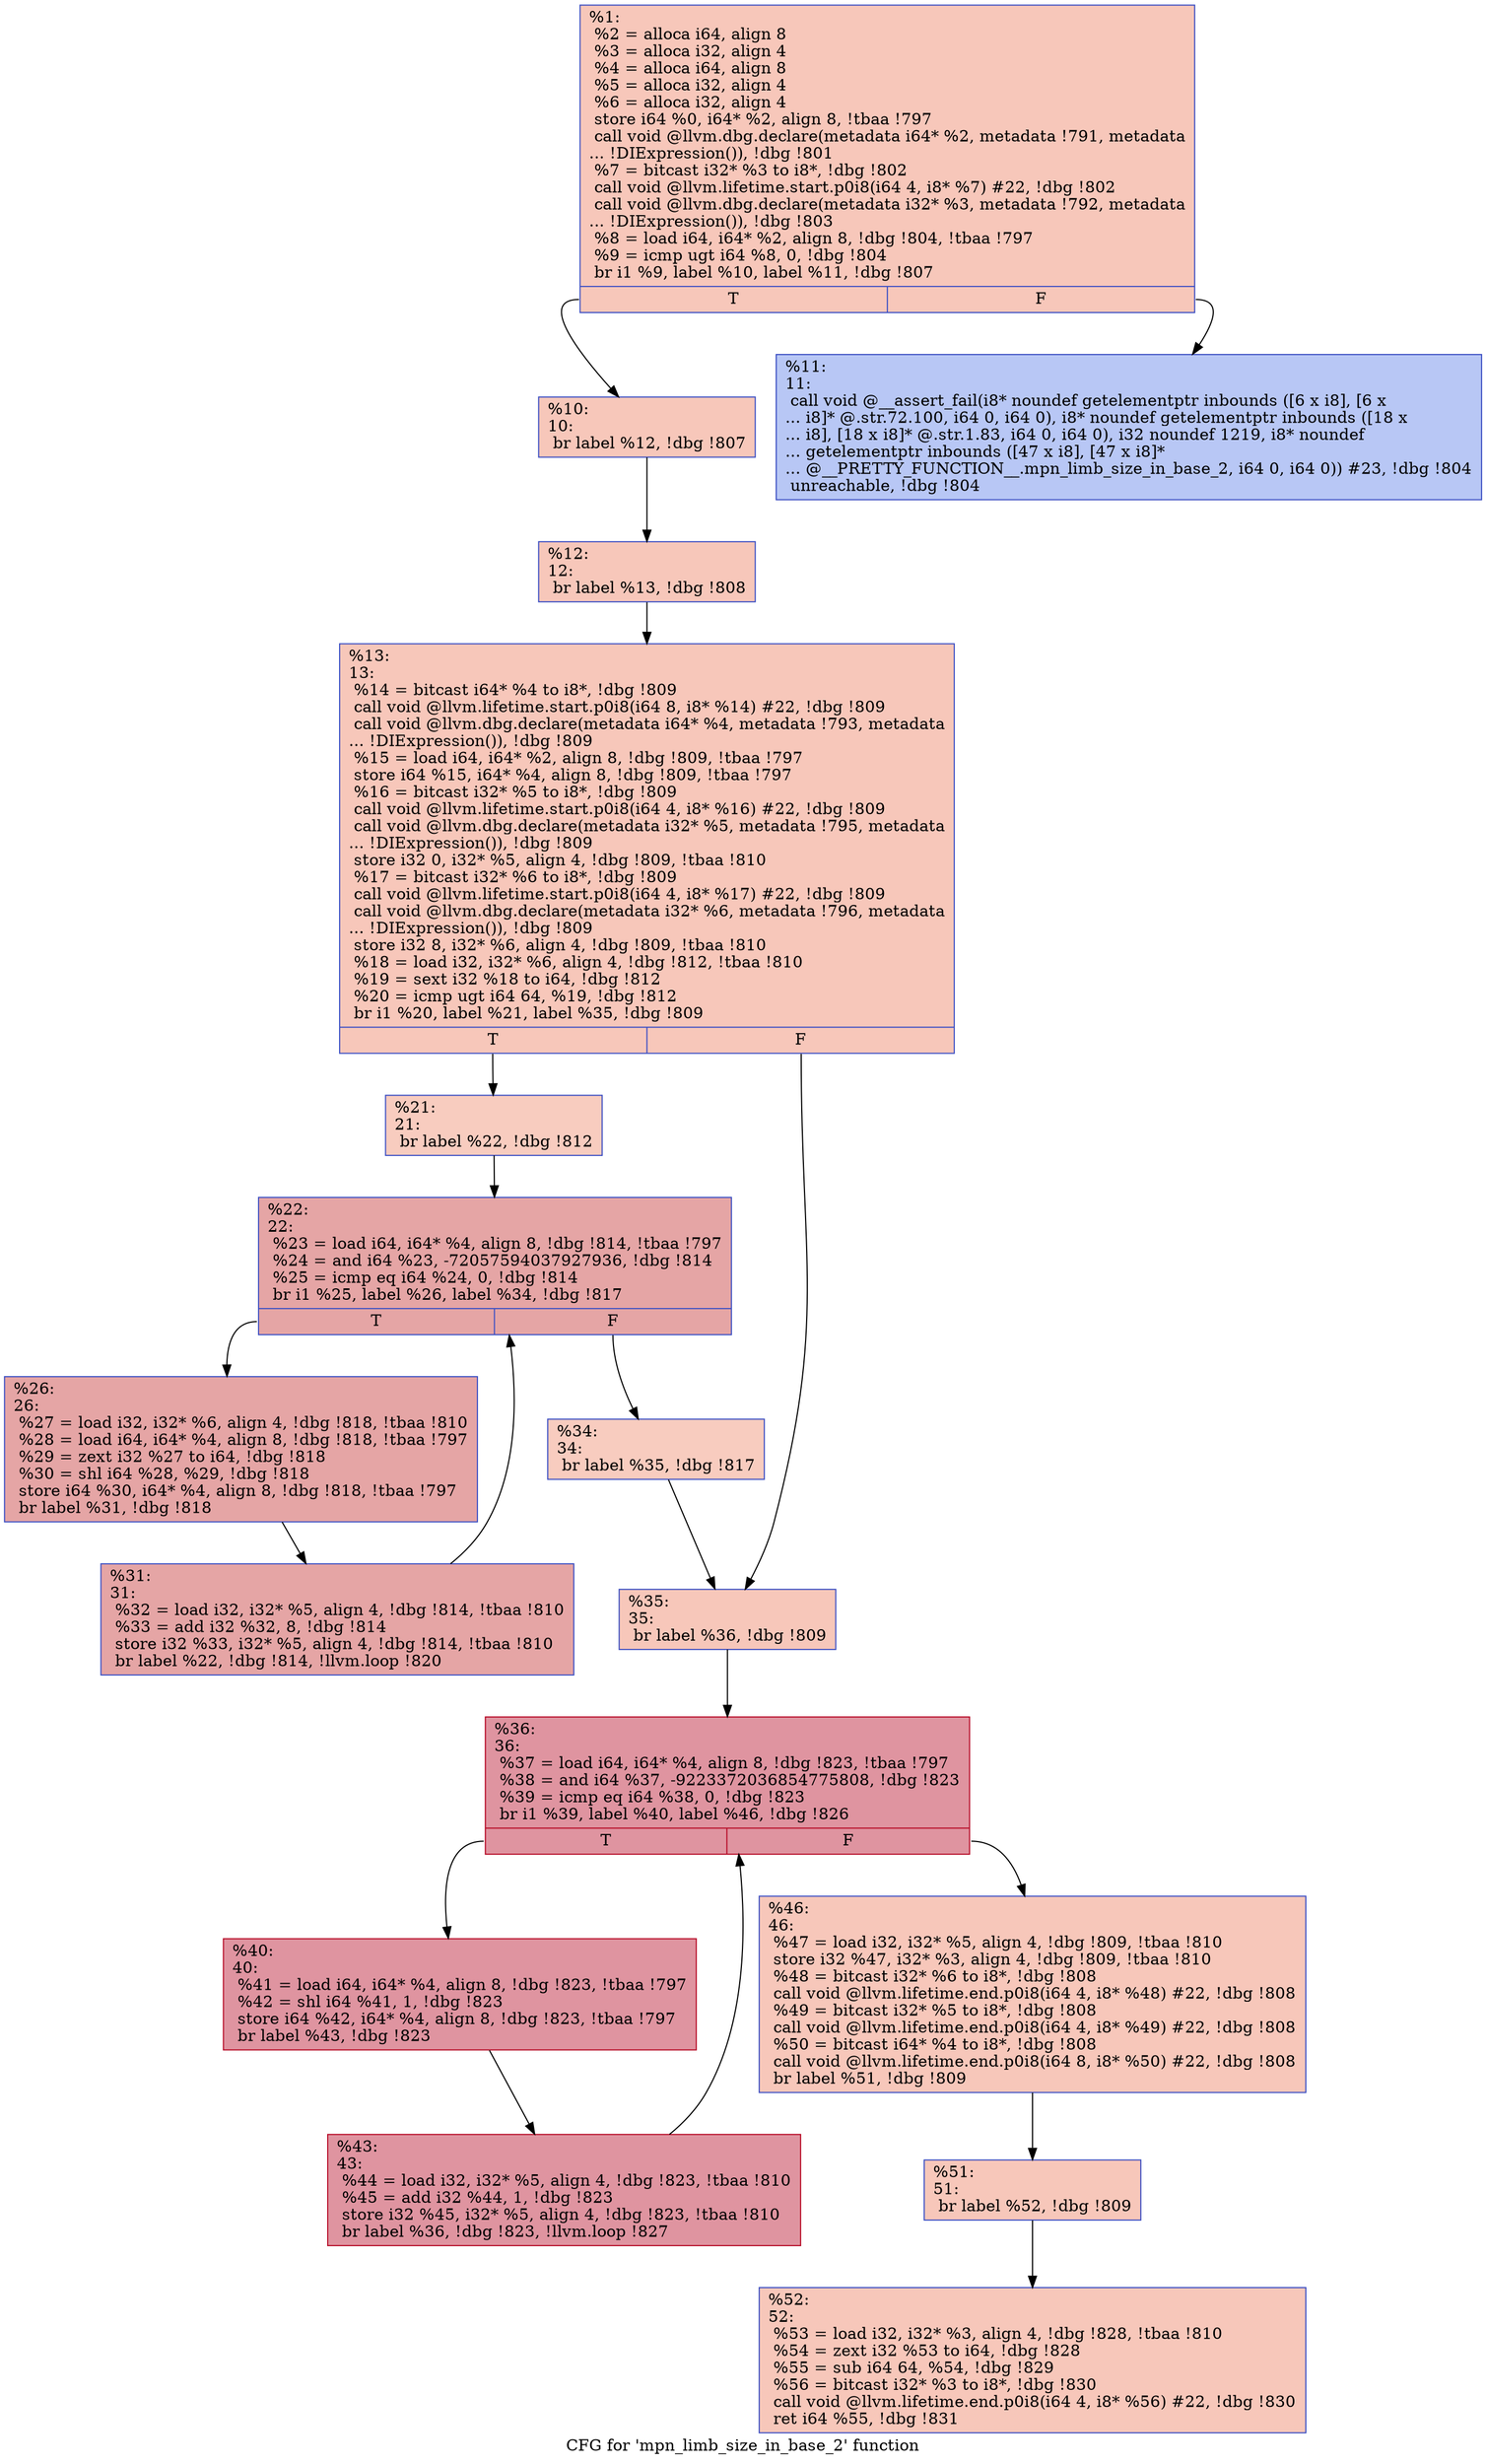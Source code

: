 digraph "CFG for 'mpn_limb_size_in_base_2' function" {
	label="CFG for 'mpn_limb_size_in_base_2' function";

	Node0x25c23f0 [shape=record,color="#3d50c3ff", style=filled, fillcolor="#ec7f6370",label="{%1:\l  %2 = alloca i64, align 8\l  %3 = alloca i32, align 4\l  %4 = alloca i64, align 8\l  %5 = alloca i32, align 4\l  %6 = alloca i32, align 4\l  store i64 %0, i64* %2, align 8, !tbaa !797\l  call void @llvm.dbg.declare(metadata i64* %2, metadata !791, metadata\l... !DIExpression()), !dbg !801\l  %7 = bitcast i32* %3 to i8*, !dbg !802\l  call void @llvm.lifetime.start.p0i8(i64 4, i8* %7) #22, !dbg !802\l  call void @llvm.dbg.declare(metadata i32* %3, metadata !792, metadata\l... !DIExpression()), !dbg !803\l  %8 = load i64, i64* %2, align 8, !dbg !804, !tbaa !797\l  %9 = icmp ugt i64 %8, 0, !dbg !804\l  br i1 %9, label %10, label %11, !dbg !807\l|{<s0>T|<s1>F}}"];
	Node0x25c23f0:s0 -> Node0x25c24d0;
	Node0x25c23f0:s1 -> Node0x25c2520;
	Node0x25c24d0 [shape=record,color="#3d50c3ff", style=filled, fillcolor="#ec7f6370",label="{%10:\l10:                                               \l  br label %12, !dbg !807\l}"];
	Node0x25c24d0 -> Node0x25c2570;
	Node0x25c2520 [shape=record,color="#3d50c3ff", style=filled, fillcolor="#5f7fe870",label="{%11:\l11:                                               \l  call void @__assert_fail(i8* noundef getelementptr inbounds ([6 x i8], [6 x\l... i8]* @.str.72.100, i64 0, i64 0), i8* noundef getelementptr inbounds ([18 x\l... i8], [18 x i8]* @.str.1.83, i64 0, i64 0), i32 noundef 1219, i8* noundef\l... getelementptr inbounds ([47 x i8], [47 x i8]*\l... @__PRETTY_FUNCTION__.mpn_limb_size_in_base_2, i64 0, i64 0)) #23, !dbg !804\l  unreachable, !dbg !804\l}"];
	Node0x25c2570 [shape=record,color="#3d50c3ff", style=filled, fillcolor="#ec7f6370",label="{%12:\l12:                                               \l  br label %13, !dbg !808\l}"];
	Node0x25c2570 -> Node0x25c25c0;
	Node0x25c25c0 [shape=record,color="#3d50c3ff", style=filled, fillcolor="#ec7f6370",label="{%13:\l13:                                               \l  %14 = bitcast i64* %4 to i8*, !dbg !809\l  call void @llvm.lifetime.start.p0i8(i64 8, i8* %14) #22, !dbg !809\l  call void @llvm.dbg.declare(metadata i64* %4, metadata !793, metadata\l... !DIExpression()), !dbg !809\l  %15 = load i64, i64* %2, align 8, !dbg !809, !tbaa !797\l  store i64 %15, i64* %4, align 8, !dbg !809, !tbaa !797\l  %16 = bitcast i32* %5 to i8*, !dbg !809\l  call void @llvm.lifetime.start.p0i8(i64 4, i8* %16) #22, !dbg !809\l  call void @llvm.dbg.declare(metadata i32* %5, metadata !795, metadata\l... !DIExpression()), !dbg !809\l  store i32 0, i32* %5, align 4, !dbg !809, !tbaa !810\l  %17 = bitcast i32* %6 to i8*, !dbg !809\l  call void @llvm.lifetime.start.p0i8(i64 4, i8* %17) #22, !dbg !809\l  call void @llvm.dbg.declare(metadata i32* %6, metadata !796, metadata\l... !DIExpression()), !dbg !809\l  store i32 8, i32* %6, align 4, !dbg !809, !tbaa !810\l  %18 = load i32, i32* %6, align 4, !dbg !812, !tbaa !810\l  %19 = sext i32 %18 to i64, !dbg !812\l  %20 = icmp ugt i64 64, %19, !dbg !812\l  br i1 %20, label %21, label %35, !dbg !809\l|{<s0>T|<s1>F}}"];
	Node0x25c25c0:s0 -> Node0x25c2610;
	Node0x25c25c0:s1 -> Node0x25c27a0;
	Node0x25c2610 [shape=record,color="#3d50c3ff", style=filled, fillcolor="#f08b6e70",label="{%21:\l21:                                               \l  br label %22, !dbg !812\l}"];
	Node0x25c2610 -> Node0x25c2660;
	Node0x25c2660 [shape=record,color="#3d50c3ff", style=filled, fillcolor="#c5333470",label="{%22:\l22:                                               \l  %23 = load i64, i64* %4, align 8, !dbg !814, !tbaa !797\l  %24 = and i64 %23, -72057594037927936, !dbg !814\l  %25 = icmp eq i64 %24, 0, !dbg !814\l  br i1 %25, label %26, label %34, !dbg !817\l|{<s0>T|<s1>F}}"];
	Node0x25c2660:s0 -> Node0x25c26b0;
	Node0x25c2660:s1 -> Node0x25c2750;
	Node0x25c26b0 [shape=record,color="#3d50c3ff", style=filled, fillcolor="#c5333470",label="{%26:\l26:                                               \l  %27 = load i32, i32* %6, align 4, !dbg !818, !tbaa !810\l  %28 = load i64, i64* %4, align 8, !dbg !818, !tbaa !797\l  %29 = zext i32 %27 to i64, !dbg !818\l  %30 = shl i64 %28, %29, !dbg !818\l  store i64 %30, i64* %4, align 8, !dbg !818, !tbaa !797\l  br label %31, !dbg !818\l}"];
	Node0x25c26b0 -> Node0x25c2700;
	Node0x25c2700 [shape=record,color="#3d50c3ff", style=filled, fillcolor="#c5333470",label="{%31:\l31:                                               \l  %32 = load i32, i32* %5, align 4, !dbg !814, !tbaa !810\l  %33 = add i32 %32, 8, !dbg !814\l  store i32 %33, i32* %5, align 4, !dbg !814, !tbaa !810\l  br label %22, !dbg !814, !llvm.loop !820\l}"];
	Node0x25c2700 -> Node0x25c2660;
	Node0x25c2750 [shape=record,color="#3d50c3ff", style=filled, fillcolor="#f08b6e70",label="{%34:\l34:                                               \l  br label %35, !dbg !817\l}"];
	Node0x25c2750 -> Node0x25c27a0;
	Node0x25c27a0 [shape=record,color="#3d50c3ff", style=filled, fillcolor="#ec7f6370",label="{%35:\l35:                                               \l  br label %36, !dbg !809\l}"];
	Node0x25c27a0 -> Node0x25c27f0;
	Node0x25c27f0 [shape=record,color="#b70d28ff", style=filled, fillcolor="#b70d2870",label="{%36:\l36:                                               \l  %37 = load i64, i64* %4, align 8, !dbg !823, !tbaa !797\l  %38 = and i64 %37, -9223372036854775808, !dbg !823\l  %39 = icmp eq i64 %38, 0, !dbg !823\l  br i1 %39, label %40, label %46, !dbg !826\l|{<s0>T|<s1>F}}"];
	Node0x25c27f0:s0 -> Node0x25c2840;
	Node0x25c27f0:s1 -> Node0x25c28e0;
	Node0x25c2840 [shape=record,color="#b70d28ff", style=filled, fillcolor="#b70d2870",label="{%40:\l40:                                               \l  %41 = load i64, i64* %4, align 8, !dbg !823, !tbaa !797\l  %42 = shl i64 %41, 1, !dbg !823\l  store i64 %42, i64* %4, align 8, !dbg !823, !tbaa !797\l  br label %43, !dbg !823\l}"];
	Node0x25c2840 -> Node0x25c2890;
	Node0x25c2890 [shape=record,color="#b70d28ff", style=filled, fillcolor="#b70d2870",label="{%43:\l43:                                               \l  %44 = load i32, i32* %5, align 4, !dbg !823, !tbaa !810\l  %45 = add i32 %44, 1, !dbg !823\l  store i32 %45, i32* %5, align 4, !dbg !823, !tbaa !810\l  br label %36, !dbg !823, !llvm.loop !827\l}"];
	Node0x25c2890 -> Node0x25c27f0;
	Node0x25c28e0 [shape=record,color="#3d50c3ff", style=filled, fillcolor="#ec7f6370",label="{%46:\l46:                                               \l  %47 = load i32, i32* %5, align 4, !dbg !809, !tbaa !810\l  store i32 %47, i32* %3, align 4, !dbg !809, !tbaa !810\l  %48 = bitcast i32* %6 to i8*, !dbg !808\l  call void @llvm.lifetime.end.p0i8(i64 4, i8* %48) #22, !dbg !808\l  %49 = bitcast i32* %5 to i8*, !dbg !808\l  call void @llvm.lifetime.end.p0i8(i64 4, i8* %49) #22, !dbg !808\l  %50 = bitcast i64* %4 to i8*, !dbg !808\l  call void @llvm.lifetime.end.p0i8(i64 8, i8* %50) #22, !dbg !808\l  br label %51, !dbg !809\l}"];
	Node0x25c28e0 -> Node0x25c2930;
	Node0x25c2930 [shape=record,color="#3d50c3ff", style=filled, fillcolor="#ec7f6370",label="{%51:\l51:                                               \l  br label %52, !dbg !809\l}"];
	Node0x25c2930 -> Node0x25c2980;
	Node0x25c2980 [shape=record,color="#3d50c3ff", style=filled, fillcolor="#ec7f6370",label="{%52:\l52:                                               \l  %53 = load i32, i32* %3, align 4, !dbg !828, !tbaa !810\l  %54 = zext i32 %53 to i64, !dbg !828\l  %55 = sub i64 64, %54, !dbg !829\l  %56 = bitcast i32* %3 to i8*, !dbg !830\l  call void @llvm.lifetime.end.p0i8(i64 4, i8* %56) #22, !dbg !830\l  ret i64 %55, !dbg !831\l}"];
}

